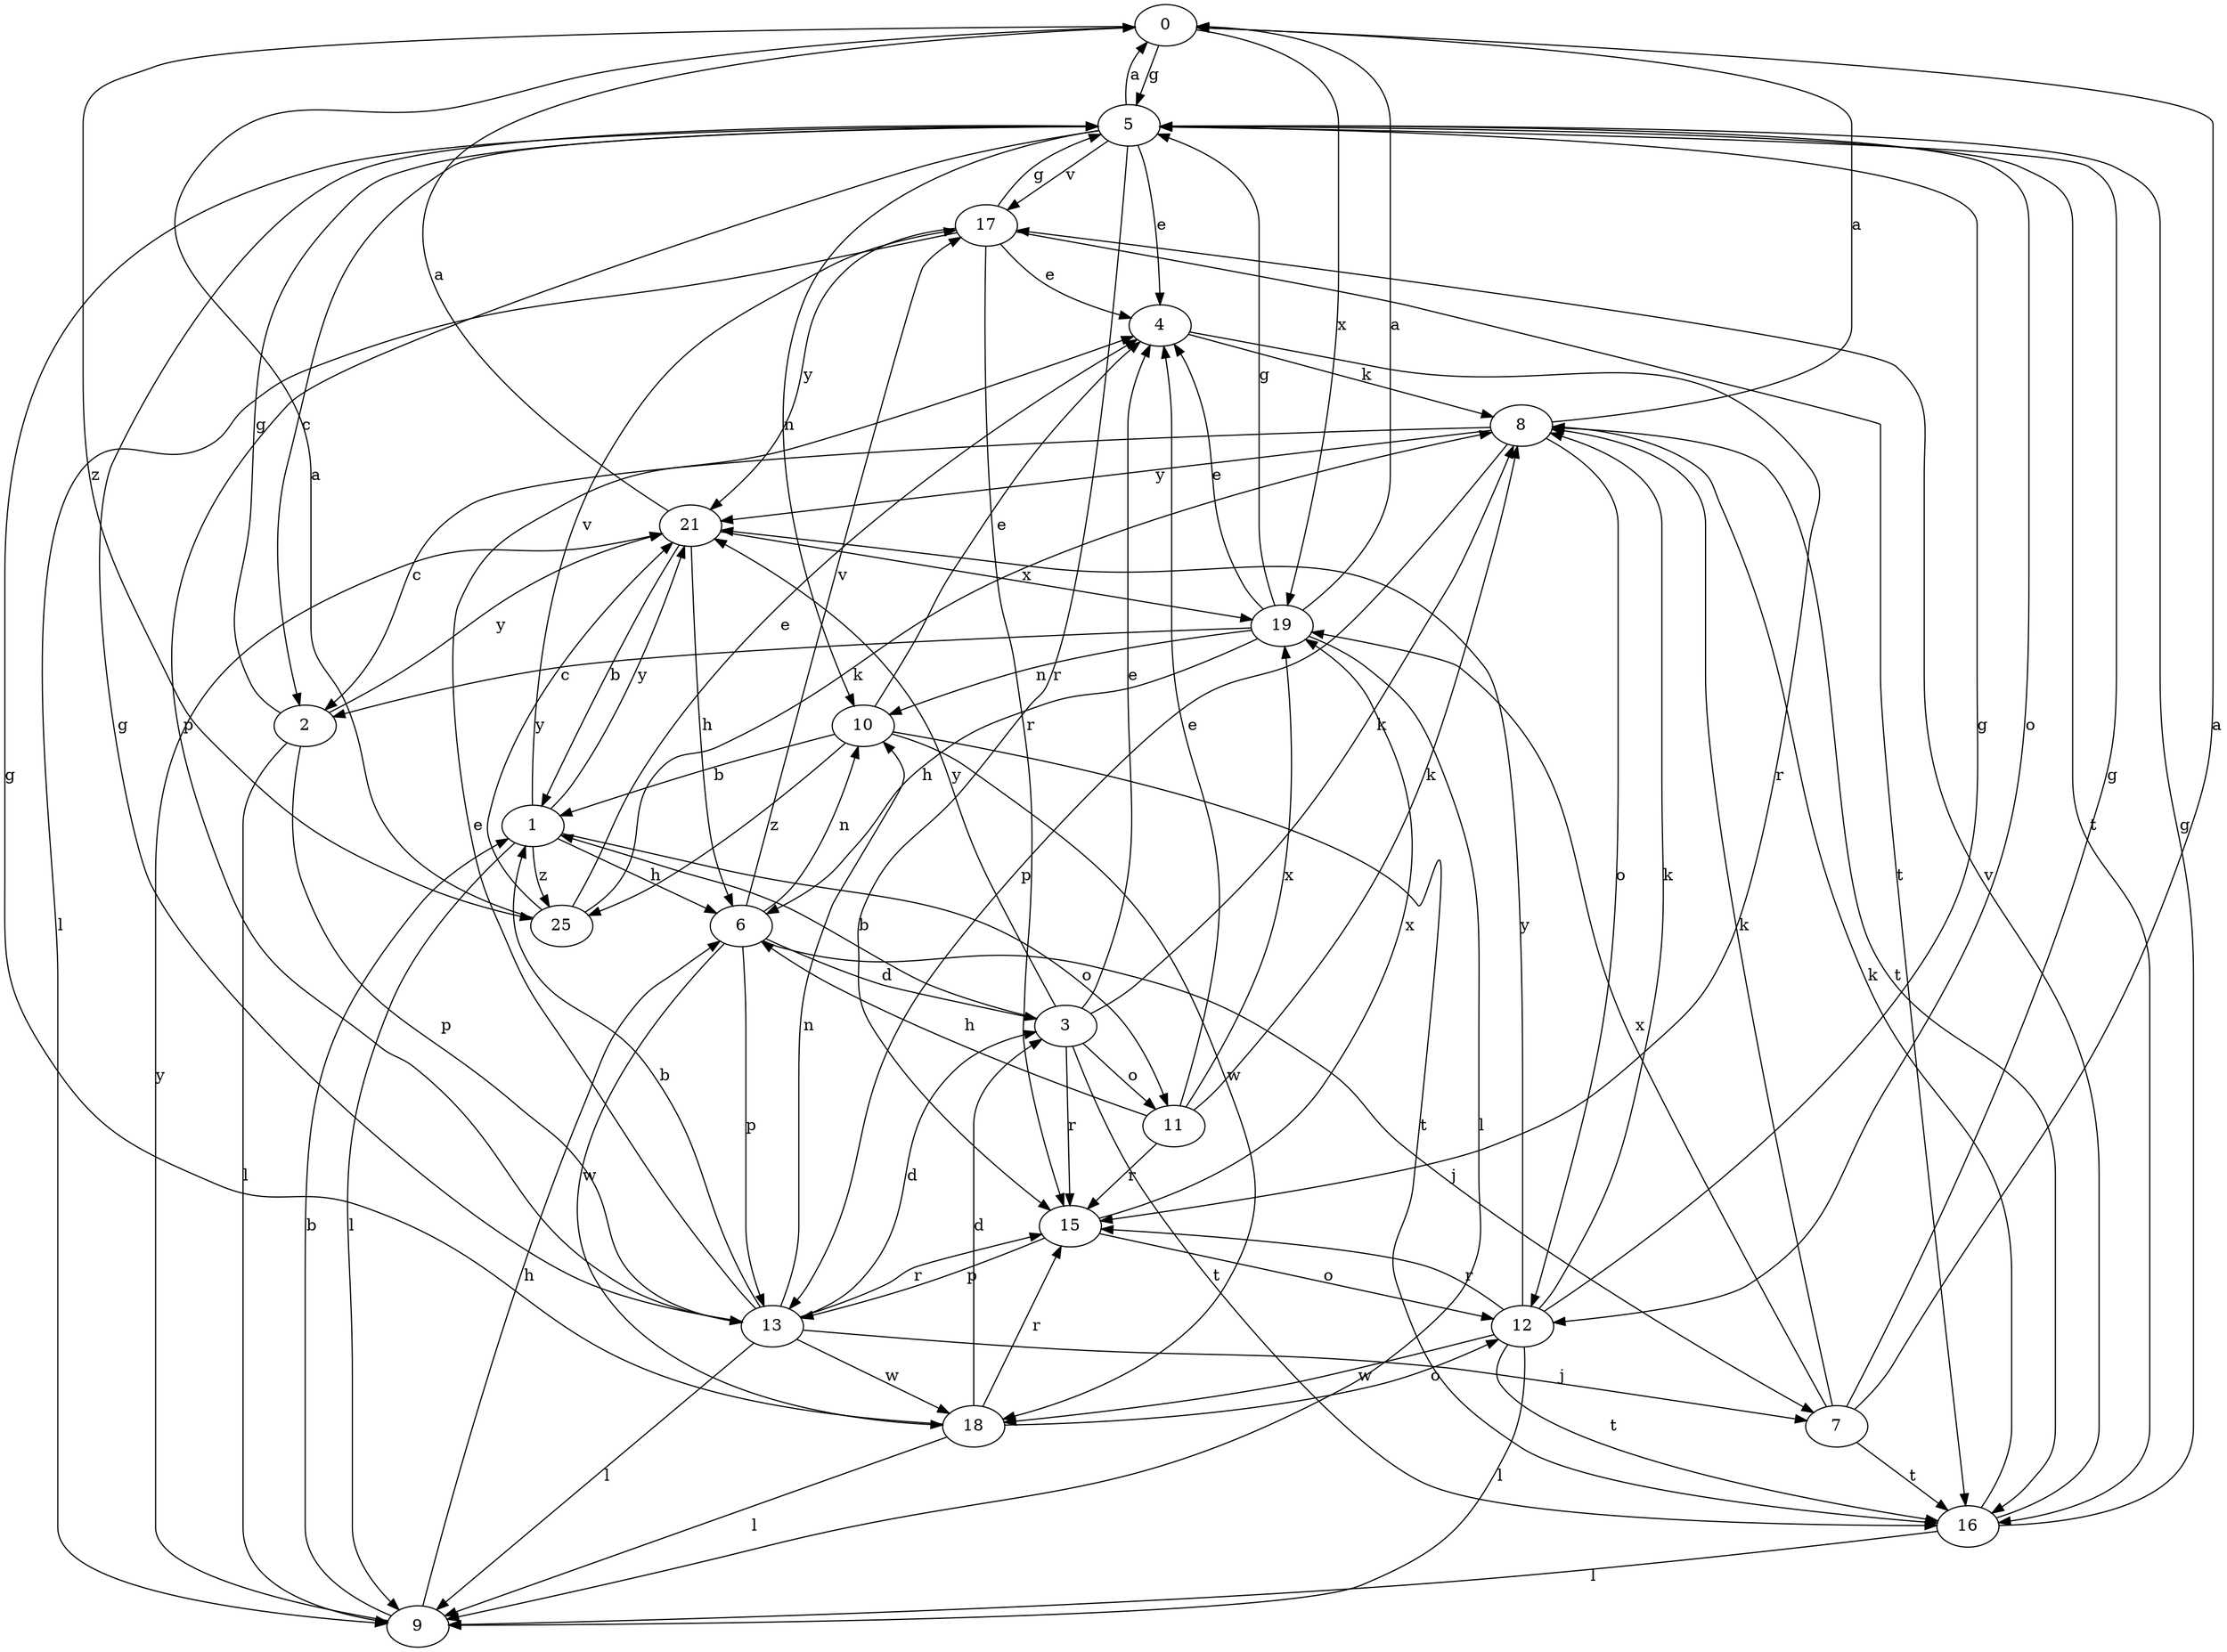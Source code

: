 strict digraph  {
0;
1;
2;
3;
4;
5;
6;
7;
8;
9;
10;
11;
12;
13;
15;
16;
17;
18;
19;
21;
25;
0 -> 5  [label=g];
0 -> 19  [label=x];
0 -> 25  [label=z];
1 -> 6  [label=h];
1 -> 9  [label=l];
1 -> 11  [label=o];
1 -> 17  [label=v];
1 -> 21  [label=y];
1 -> 25  [label=z];
2 -> 5  [label=g];
2 -> 9  [label=l];
2 -> 13  [label=p];
2 -> 21  [label=y];
3 -> 1  [label=b];
3 -> 4  [label=e];
3 -> 8  [label=k];
3 -> 11  [label=o];
3 -> 15  [label=r];
3 -> 16  [label=t];
3 -> 21  [label=y];
4 -> 8  [label=k];
4 -> 15  [label=r];
5 -> 0  [label=a];
5 -> 2  [label=c];
5 -> 4  [label=e];
5 -> 10  [label=n];
5 -> 12  [label=o];
5 -> 13  [label=p];
5 -> 15  [label=r];
5 -> 16  [label=t];
5 -> 17  [label=v];
6 -> 3  [label=d];
6 -> 7  [label=j];
6 -> 10  [label=n];
6 -> 13  [label=p];
6 -> 17  [label=v];
6 -> 18  [label=w];
7 -> 0  [label=a];
7 -> 5  [label=g];
7 -> 8  [label=k];
7 -> 16  [label=t];
7 -> 19  [label=x];
8 -> 0  [label=a];
8 -> 2  [label=c];
8 -> 12  [label=o];
8 -> 13  [label=p];
8 -> 16  [label=t];
8 -> 21  [label=y];
9 -> 1  [label=b];
9 -> 6  [label=h];
9 -> 21  [label=y];
10 -> 1  [label=b];
10 -> 4  [label=e];
10 -> 16  [label=t];
10 -> 18  [label=w];
10 -> 25  [label=z];
11 -> 4  [label=e];
11 -> 6  [label=h];
11 -> 8  [label=k];
11 -> 15  [label=r];
11 -> 19  [label=x];
12 -> 5  [label=g];
12 -> 8  [label=k];
12 -> 9  [label=l];
12 -> 15  [label=r];
12 -> 16  [label=t];
12 -> 18  [label=w];
12 -> 21  [label=y];
13 -> 1  [label=b];
13 -> 3  [label=d];
13 -> 4  [label=e];
13 -> 5  [label=g];
13 -> 7  [label=j];
13 -> 9  [label=l];
13 -> 10  [label=n];
13 -> 15  [label=r];
13 -> 18  [label=w];
15 -> 12  [label=o];
15 -> 13  [label=p];
15 -> 19  [label=x];
16 -> 5  [label=g];
16 -> 8  [label=k];
16 -> 9  [label=l];
16 -> 17  [label=v];
17 -> 4  [label=e];
17 -> 5  [label=g];
17 -> 9  [label=l];
17 -> 15  [label=r];
17 -> 16  [label=t];
17 -> 21  [label=y];
18 -> 3  [label=d];
18 -> 5  [label=g];
18 -> 9  [label=l];
18 -> 12  [label=o];
18 -> 15  [label=r];
19 -> 0  [label=a];
19 -> 2  [label=c];
19 -> 4  [label=e];
19 -> 5  [label=g];
19 -> 6  [label=h];
19 -> 9  [label=l];
19 -> 10  [label=n];
21 -> 0  [label=a];
21 -> 1  [label=b];
21 -> 6  [label=h];
21 -> 19  [label=x];
25 -> 0  [label=a];
25 -> 4  [label=e];
25 -> 8  [label=k];
25 -> 21  [label=y];
}
